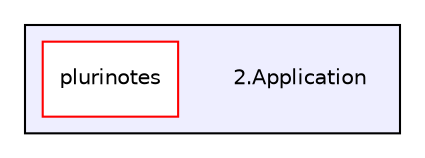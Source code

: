 digraph "/home/maxime/Documents/Scolarité/P17/LO21/Projet/utc-lo21-plurinotes/2.Application" {
  compound=true
  node [ fontsize="10", fontname="Helvetica"];
  edge [ labelfontsize="10", labelfontname="Helvetica"];
  subgraph clusterdir_4932e59ca78e712eac00bf650cd3ff53 {
    graph [ bgcolor="#eeeeff", pencolor="black", label="" URL="dir_4932e59ca78e712eac00bf650cd3ff53.html"];
    dir_4932e59ca78e712eac00bf650cd3ff53 [shape=plaintext label="2.Application"];
    dir_7c78a16d15fcec54b825b3aa51231ae2 [shape=box label="plurinotes" color="red" fillcolor="white" style="filled" URL="dir_7c78a16d15fcec54b825b3aa51231ae2.html"];
  }
}
